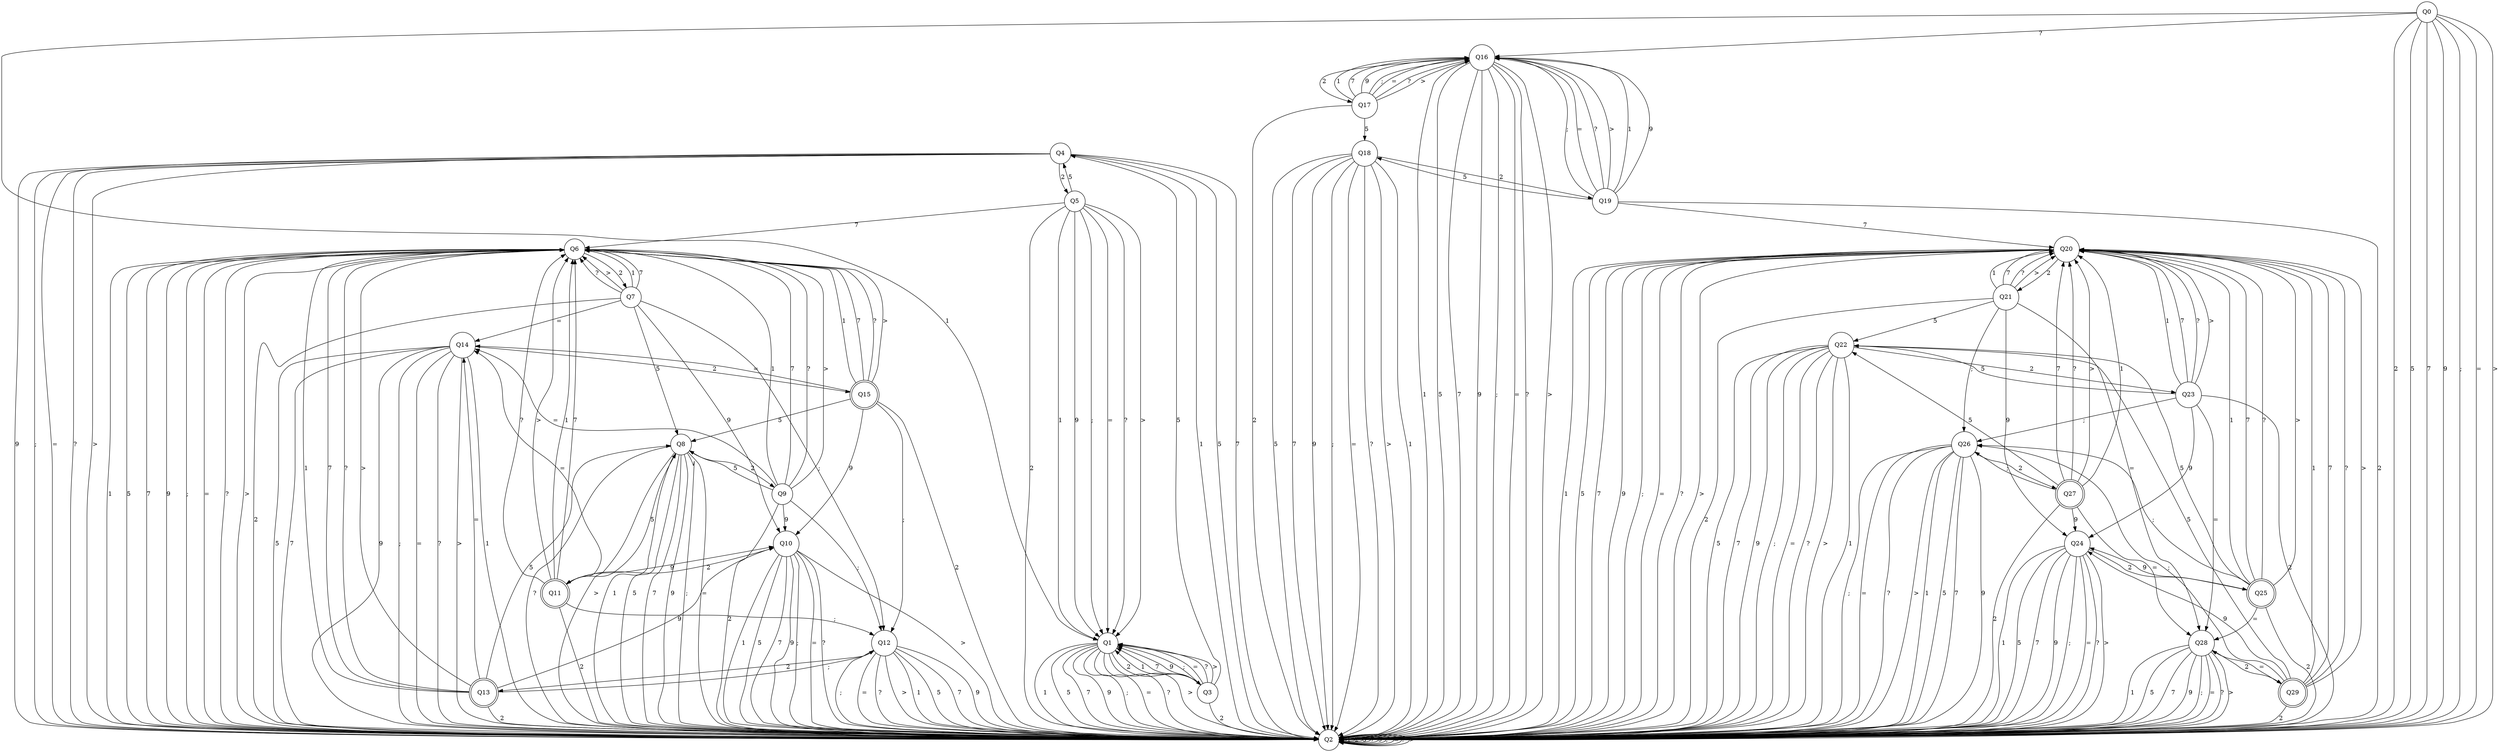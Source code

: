 digraph re_dfa {
Q4 [shape=circle];
Q14 [shape=circle];
Q12 [shape=circle];
Q22 [shape=circle];
Q16 [shape=circle];
Q19 [shape=circle];
Q28 [shape=circle];
Q7 [shape=circle];
Q9 [shape=circle];
Q23 [shape=circle];
Q25 [shape=doublecircle];
Q21 [shape=circle];
Q20 [shape=circle];
Q11 [shape=doublecircle];
Q2 [shape=circle];
Q24 [shape=circle];
Q13 [shape=doublecircle];
Q0 [shape=circle];
Q18 [shape=circle];
Q5 [shape=circle];
Q27 [shape=doublecircle];
Q17 [shape=circle];
Q6 [shape=circle];
Q29 [shape=doublecircle];
Q15 [shape=doublecircle];
Q26 [shape=circle];
Q1 [shape=circle];
Q10 [shape=circle];
Q8 [shape=circle];
Q3 [shape=circle];
Q4 -> Q2  [label=1];
Q4 -> Q5  [label=2];
Q4 -> Q2  [label=5];
Q4 -> Q2  [label=7];
Q4 -> Q2  [label=9];
Q4 -> Q2  [label=";"];
Q4 -> Q2  [label="="];
Q4 -> Q2  [label="?"];
Q4 -> Q2  [label=">"];
Q14 -> Q2  [label=1];
Q14 -> Q15  [label=2];
Q14 -> Q2  [label=5];
Q14 -> Q2  [label=7];
Q14 -> Q2  [label=9];
Q14 -> Q2  [label=";"];
Q14 -> Q2  [label="="];
Q14 -> Q2  [label="?"];
Q14 -> Q2  [label=">"];
Q12 -> Q2  [label=1];
Q12 -> Q13  [label=2];
Q12 -> Q2  [label=5];
Q12 -> Q2  [label=7];
Q12 -> Q2  [label=9];
Q12 -> Q2  [label=";"];
Q12 -> Q2  [label="="];
Q12 -> Q2  [label="?"];
Q12 -> Q2  [label=">"];
Q22 -> Q2  [label=1];
Q22 -> Q23  [label=2];
Q22 -> Q2  [label=5];
Q22 -> Q2  [label=7];
Q22 -> Q2  [label=9];
Q22 -> Q2  [label=";"];
Q22 -> Q2  [label="="];
Q22 -> Q2  [label="?"];
Q22 -> Q2  [label=">"];
Q16 -> Q2  [label=1];
Q16 -> Q17  [label=2];
Q16 -> Q2  [label=5];
Q16 -> Q2  [label=7];
Q16 -> Q2  [label=9];
Q16 -> Q2  [label=";"];
Q16 -> Q2  [label="="];
Q16 -> Q2  [label="?"];
Q16 -> Q2  [label=">"];
Q19 -> Q16  [label=1];
Q19 -> Q2  [label=2];
Q19 -> Q18  [label=5];
Q19 -> Q20  [label=7];
Q19 -> Q16  [label=9];
Q19 -> Q16  [label=";"];
Q19 -> Q16  [label="="];
Q19 -> Q16  [label="?"];
Q19 -> Q16  [label=">"];
Q28 -> Q2  [label=1];
Q28 -> Q29  [label=2];
Q28 -> Q2  [label=5];
Q28 -> Q2  [label=7];
Q28 -> Q2  [label=9];
Q28 -> Q2  [label=";"];
Q28 -> Q2  [label="="];
Q28 -> Q2  [label="?"];
Q28 -> Q2  [label=">"];
Q7 -> Q6  [label=1];
Q7 -> Q2  [label=2];
Q7 -> Q8  [label=5];
Q7 -> Q6  [label=7];
Q7 -> Q10  [label=9];
Q7 -> Q12  [label=";"];
Q7 -> Q14  [label="="];
Q7 -> Q6  [label="?"];
Q7 -> Q6  [label=">"];
Q9 -> Q6  [label=1];
Q9 -> Q2  [label=2];
Q9 -> Q8  [label=5];
Q9 -> Q6  [label=7];
Q9 -> Q10  [label=9];
Q9 -> Q12  [label=";"];
Q9 -> Q14  [label="="];
Q9 -> Q6  [label="?"];
Q9 -> Q6  [label=">"];
Q23 -> Q20  [label=1];
Q23 -> Q2  [label=2];
Q23 -> Q22  [label=5];
Q23 -> Q20  [label=7];
Q23 -> Q24  [label=9];
Q23 -> Q26  [label=";"];
Q23 -> Q28  [label="="];
Q23 -> Q20  [label="?"];
Q23 -> Q20  [label=">"];
Q25 -> Q20  [label=1];
Q25 -> Q2  [label=2];
Q25 -> Q22  [label=5];
Q25 -> Q20  [label=7];
Q25 -> Q24  [label=9];
Q25 -> Q26  [label=";"];
Q25 -> Q28  [label="="];
Q25 -> Q20  [label="?"];
Q25 -> Q20  [label=">"];
Q21 -> Q20  [label=1];
Q21 -> Q2  [label=2];
Q21 -> Q22  [label=5];
Q21 -> Q20  [label=7];
Q21 -> Q24  [label=9];
Q21 -> Q26  [label=";"];
Q21 -> Q28  [label="="];
Q21 -> Q20  [label="?"];
Q21 -> Q20  [label=">"];
Q20 -> Q2  [label=1];
Q20 -> Q21  [label=2];
Q20 -> Q2  [label=5];
Q20 -> Q2  [label=7];
Q20 -> Q2  [label=9];
Q20 -> Q2  [label=";"];
Q20 -> Q2  [label="="];
Q20 -> Q2  [label="?"];
Q20 -> Q2  [label=">"];
Q11 -> Q6  [label=1];
Q11 -> Q2  [label=2];
Q11 -> Q8  [label=5];
Q11 -> Q6  [label=7];
Q11 -> Q10  [label=9];
Q11 -> Q12  [label=";"];
Q11 -> Q14  [label="="];
Q11 -> Q6  [label="?"];
Q11 -> Q6  [label=">"];
Q2 -> Q2  [label=1];
Q2 -> Q2  [label=2];
Q2 -> Q2  [label=5];
Q2 -> Q2  [label=7];
Q2 -> Q2  [label=9];
Q2 -> Q2  [label=";"];
Q2 -> Q2  [label="="];
Q2 -> Q2  [label="?"];
Q2 -> Q2  [label=">"];
Q24 -> Q2  [label=1];
Q24 -> Q25  [label=2];
Q24 -> Q2  [label=5];
Q24 -> Q2  [label=7];
Q24 -> Q2  [label=9];
Q24 -> Q2  [label=";"];
Q24 -> Q2  [label="="];
Q24 -> Q2  [label="?"];
Q24 -> Q2  [label=">"];
Q13 -> Q6  [label=1];
Q13 -> Q2  [label=2];
Q13 -> Q8  [label=5];
Q13 -> Q6  [label=7];
Q13 -> Q10  [label=9];
Q13 -> Q12  [label=";"];
Q13 -> Q14  [label="="];
Q13 -> Q6  [label="?"];
Q13 -> Q6  [label=">"];
Q0 -> Q1  [label=1];
Q0 -> Q2  [label=2];
Q0 -> Q2  [label=5];
Q0 -> Q2  [label=7];
Q0 -> Q2  [label=9];
Q0 -> Q2  [label=";"];
Q0 -> Q2  [label="="];
Q0 -> Q16  [label="?"];
Q0 -> Q2  [label=">"];
Q18 -> Q2  [label=1];
Q18 -> Q19  [label=2];
Q18 -> Q2  [label=5];
Q18 -> Q2  [label=7];
Q18 -> Q2  [label=9];
Q18 -> Q2  [label=";"];
Q18 -> Q2  [label="="];
Q18 -> Q2  [label="?"];
Q18 -> Q2  [label=">"];
Q5 -> Q1  [label=1];
Q5 -> Q2  [label=2];
Q5 -> Q4  [label=5];
Q5 -> Q6  [label=7];
Q5 -> Q1  [label=9];
Q5 -> Q1  [label=";"];
Q5 -> Q1  [label="="];
Q5 -> Q1  [label="?"];
Q5 -> Q1  [label=">"];
Q27 -> Q20  [label=1];
Q27 -> Q2  [label=2];
Q27 -> Q22  [label=5];
Q27 -> Q20  [label=7];
Q27 -> Q24  [label=9];
Q27 -> Q26  [label=";"];
Q27 -> Q28  [label="="];
Q27 -> Q20  [label="?"];
Q27 -> Q20  [label=">"];
Q17 -> Q16  [label=1];
Q17 -> Q2  [label=2];
Q17 -> Q18  [label=5];
Q17 -> Q16  [label=7];
Q17 -> Q16  [label=9];
Q17 -> Q16  [label=";"];
Q17 -> Q16  [label="="];
Q17 -> Q16  [label="?"];
Q17 -> Q16  [label=">"];
Q6 -> Q2  [label=1];
Q6 -> Q7  [label=2];
Q6 -> Q2  [label=5];
Q6 -> Q2  [label=7];
Q6 -> Q2  [label=9];
Q6 -> Q2  [label=";"];
Q6 -> Q2  [label="="];
Q6 -> Q2  [label="?"];
Q6 -> Q2  [label=">"];
Q29 -> Q20  [label=1];
Q29 -> Q2  [label=2];
Q29 -> Q22  [label=5];
Q29 -> Q20  [label=7];
Q29 -> Q24  [label=9];
Q29 -> Q26  [label=";"];
Q29 -> Q28  [label="="];
Q29 -> Q20  [label="?"];
Q29 -> Q20  [label=">"];
Q15 -> Q6  [label=1];
Q15 -> Q2  [label=2];
Q15 -> Q8  [label=5];
Q15 -> Q6  [label=7];
Q15 -> Q10  [label=9];
Q15 -> Q12  [label=";"];
Q15 -> Q14  [label="="];
Q15 -> Q6  [label="?"];
Q15 -> Q6  [label=">"];
Q26 -> Q2  [label=1];
Q26 -> Q27  [label=2];
Q26 -> Q2  [label=5];
Q26 -> Q2  [label=7];
Q26 -> Q2  [label=9];
Q26 -> Q2  [label=";"];
Q26 -> Q2  [label="="];
Q26 -> Q2  [label="?"];
Q26 -> Q2  [label=">"];
Q1 -> Q2  [label=1];
Q1 -> Q3  [label=2];
Q1 -> Q2  [label=5];
Q1 -> Q2  [label=7];
Q1 -> Q2  [label=9];
Q1 -> Q2  [label=";"];
Q1 -> Q2  [label="="];
Q1 -> Q2  [label="?"];
Q1 -> Q2  [label=">"];
Q10 -> Q2  [label=1];
Q10 -> Q11  [label=2];
Q10 -> Q2  [label=5];
Q10 -> Q2  [label=7];
Q10 -> Q2  [label=9];
Q10 -> Q2  [label=";"];
Q10 -> Q2  [label="="];
Q10 -> Q2  [label="?"];
Q10 -> Q2  [label=">"];
Q8 -> Q2  [label=1];
Q8 -> Q9  [label=2];
Q8 -> Q2  [label=5];
Q8 -> Q2  [label=7];
Q8 -> Q2  [label=9];
Q8 -> Q2  [label=";"];
Q8 -> Q2  [label="="];
Q8 -> Q2  [label="?"];
Q8 -> Q2  [label=">"];
Q3 -> Q1  [label=1];
Q3 -> Q2  [label=2];
Q3 -> Q4  [label=5];
Q3 -> Q1  [label=7];
Q3 -> Q1  [label=9];
Q3 -> Q1  [label=";"];
Q3 -> Q1  [label="="];
Q3 -> Q1  [label="?"];
Q3 -> Q1  [label=">"];
}
